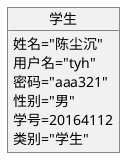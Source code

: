 @startuml
object 学生{
    姓名="陈尘沉"
    用户名="tyh"
    密码="aaa321"
    性别="男"
    学号=20164112
    类别="学生"
 }
@enduml